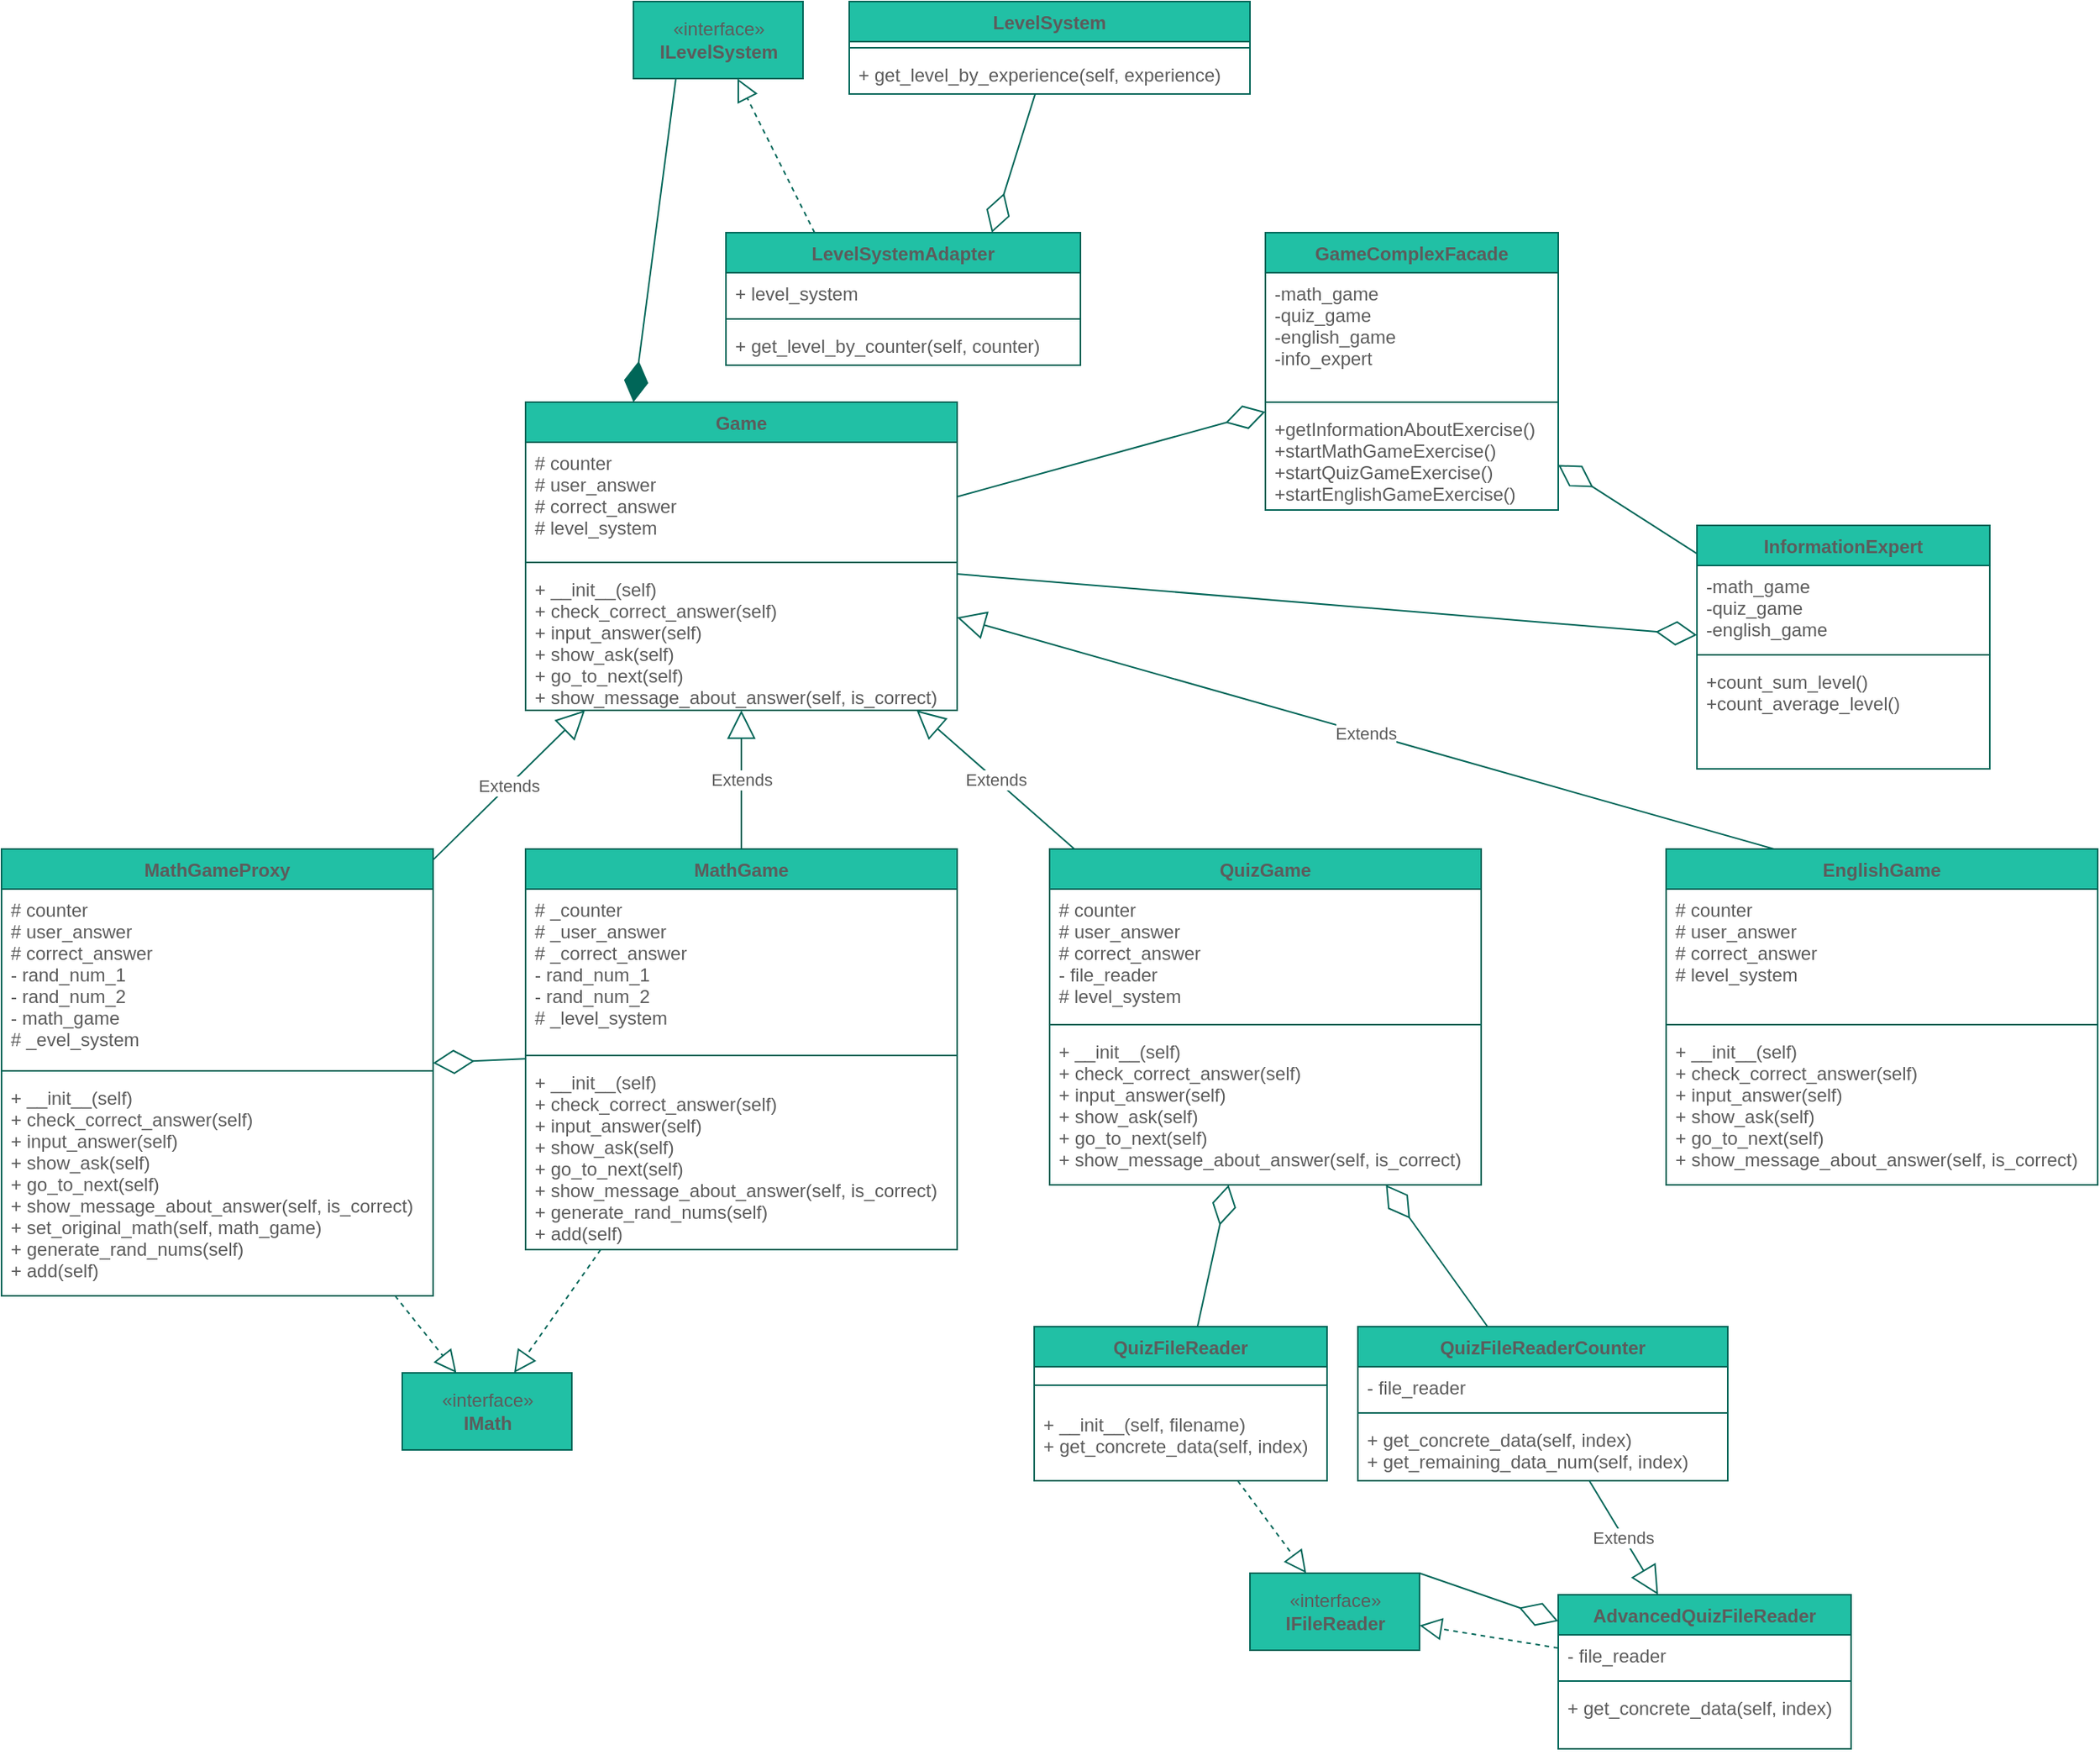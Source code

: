 <mxfile version="18.0.4" type="device"><diagram id="47L1khOK_J4-y1NFxD4O" name="Страница 1"><mxGraphModel dx="1597" dy="2167" grid="1" gridSize="10" guides="1" tooltips="1" connect="1" arrows="1" fold="1" page="1" pageScale="1" pageWidth="1654" pageHeight="1169" math="0" shadow="0"><root><mxCell id="0"/><mxCell id="1" parent="0"/><mxCell id="GJVrgp9cWyJkPdO_o0ju-1" value="«interface»&lt;br&gt;&lt;b&gt;IMath&lt;/b&gt;" style="html=1;fillColor=#21C0A5;strokeColor=#006658;fontColor=#5C5C5C;" parent="1" vertex="1"><mxGeometry x="300" y="780" width="110" height="50" as="geometry"/></mxCell><mxCell id="GJVrgp9cWyJkPdO_o0ju-2" value="«interface»&lt;br&gt;&lt;b&gt;IFileReader&lt;/b&gt;" style="html=1;fillColor=#21C0A5;strokeColor=#006658;fontColor=#5C5C5C;" parent="1" vertex="1"><mxGeometry x="850" y="910" width="110" height="50" as="geometry"/></mxCell><mxCell id="GJVrgp9cWyJkPdO_o0ju-3" value="QuizFileReader" style="swimlane;fontStyle=1;align=center;verticalAlign=top;childLayout=stackLayout;horizontal=1;startSize=26;horizontalStack=0;resizeParent=1;resizeParentMax=0;resizeLast=0;collapsible=1;marginBottom=0;fillColor=#21C0A5;strokeColor=#006658;fontColor=#5C5C5C;" parent="1" vertex="1"><mxGeometry x="710" y="750" width="190" height="100" as="geometry"/></mxCell><mxCell id="GJVrgp9cWyJkPdO_o0ju-5" value="" style="line;strokeWidth=1;fillColor=none;align=left;verticalAlign=middle;spacingTop=-1;spacingLeft=3;spacingRight=3;rotatable=0;labelPosition=right;points=[];portConstraint=eastwest;strokeColor=#006658;fontColor=#5C5C5C;" parent="GJVrgp9cWyJkPdO_o0ju-3" vertex="1"><mxGeometry y="26" width="190" height="24" as="geometry"/></mxCell><mxCell id="GJVrgp9cWyJkPdO_o0ju-6" value="+ __init__(self, filename)&#10;+ get_concrete_data(self, index)&#10;" style="text;strokeColor=none;fillColor=none;align=left;verticalAlign=top;spacingLeft=4;spacingRight=4;overflow=hidden;rotatable=0;points=[[0,0.5],[1,0.5]];portConstraint=eastwest;fontColor=#5C5C5C;" parent="GJVrgp9cWyJkPdO_o0ju-3" vertex="1"><mxGeometry y="50" width="190" height="50" as="geometry"/></mxCell><mxCell id="GJVrgp9cWyJkPdO_o0ju-7" value="" style="endArrow=block;dashed=1;endFill=0;endSize=12;html=1;rounded=0;strokeColor=#006658;fontColor=#5C5C5C;" parent="1" source="GJVrgp9cWyJkPdO_o0ju-3" target="GJVrgp9cWyJkPdO_o0ju-2" edge="1"><mxGeometry width="160" relative="1" as="geometry"><mxPoint x="450" y="330" as="sourcePoint"/><mxPoint x="610" y="330" as="targetPoint"/></mxGeometry></mxCell><mxCell id="GJVrgp9cWyJkPdO_o0ju-8" value="Game" style="swimlane;fontStyle=1;align=center;verticalAlign=top;childLayout=stackLayout;horizontal=1;startSize=26;horizontalStack=0;resizeParent=1;resizeParentMax=0;resizeLast=0;collapsible=1;marginBottom=0;fillColor=#21C0A5;strokeColor=#006658;fontColor=#5C5C5C;" parent="1" vertex="1"><mxGeometry x="380" y="150" width="280" height="200" as="geometry"/></mxCell><mxCell id="GJVrgp9cWyJkPdO_o0ju-9" value="# counter&#10;# user_answer&#10;# correct_answer&#10;# level_system" style="text;strokeColor=none;fillColor=none;align=left;verticalAlign=top;spacingLeft=4;spacingRight=4;overflow=hidden;rotatable=0;points=[[0,0.5],[1,0.5]];portConstraint=eastwest;fontColor=#5C5C5C;" parent="GJVrgp9cWyJkPdO_o0ju-8" vertex="1"><mxGeometry y="26" width="280" height="74" as="geometry"/></mxCell><mxCell id="GJVrgp9cWyJkPdO_o0ju-10" value="" style="line;strokeWidth=1;fillColor=none;align=left;verticalAlign=middle;spacingTop=-1;spacingLeft=3;spacingRight=3;rotatable=0;labelPosition=right;points=[];portConstraint=eastwest;strokeColor=#006658;fontColor=#5C5C5C;" parent="GJVrgp9cWyJkPdO_o0ju-8" vertex="1"><mxGeometry y="100" width="280" height="8" as="geometry"/></mxCell><mxCell id="GJVrgp9cWyJkPdO_o0ju-11" value="+ __init__(self)&#10;+ check_correct_answer(self)&#10;+ input_answer(self)&#10;+ show_ask(self)&#10;+ go_to_next(self)&#10;+ show_message_about_answer(self, is_correct)" style="text;strokeColor=none;fillColor=none;align=left;verticalAlign=top;spacingLeft=4;spacingRight=4;overflow=hidden;rotatable=0;points=[[0,0.5],[1,0.5]];portConstraint=eastwest;fontColor=#5C5C5C;" parent="GJVrgp9cWyJkPdO_o0ju-8" vertex="1"><mxGeometry y="108" width="280" height="92" as="geometry"/></mxCell><mxCell id="GJVrgp9cWyJkPdO_o0ju-12" value="MathGame" style="swimlane;fontStyle=1;align=center;verticalAlign=top;childLayout=stackLayout;horizontal=1;startSize=26;horizontalStack=0;resizeParent=1;resizeParentMax=0;resizeLast=0;collapsible=1;marginBottom=0;fillColor=#21C0A5;strokeColor=#006658;fontColor=#5C5C5C;" parent="1" vertex="1"><mxGeometry x="380" y="440" width="280" height="260" as="geometry"/></mxCell><mxCell id="GJVrgp9cWyJkPdO_o0ju-13" value="# _counter&#10;# _user_answer&#10;# _correct_answer&#10;- rand_num_1&#10;- rand_num_2&#10;# _level_system" style="text;strokeColor=none;fillColor=none;align=left;verticalAlign=top;spacingLeft=4;spacingRight=4;overflow=hidden;rotatable=0;points=[[0,0.5],[1,0.5]];portConstraint=eastwest;fontColor=#5C5C5C;" parent="GJVrgp9cWyJkPdO_o0ju-12" vertex="1"><mxGeometry y="26" width="280" height="104" as="geometry"/></mxCell><mxCell id="GJVrgp9cWyJkPdO_o0ju-14" value="" style="line;strokeWidth=1;fillColor=none;align=left;verticalAlign=middle;spacingTop=-1;spacingLeft=3;spacingRight=3;rotatable=0;labelPosition=right;points=[];portConstraint=eastwest;strokeColor=#006658;fontColor=#5C5C5C;" parent="GJVrgp9cWyJkPdO_o0ju-12" vertex="1"><mxGeometry y="130" width="280" height="8" as="geometry"/></mxCell><mxCell id="GJVrgp9cWyJkPdO_o0ju-15" value="+ __init__(self)&#10;+ check_correct_answer(self)&#10;+ input_answer(self)&#10;+ show_ask(self)&#10;+ go_to_next(self)&#10;+ show_message_about_answer(self, is_correct)&#10;+ generate_rand_nums(self)&#10;+ add(self)" style="text;strokeColor=none;fillColor=none;align=left;verticalAlign=top;spacingLeft=4;spacingRight=4;overflow=hidden;rotatable=0;points=[[0,0.5],[1,0.5]];portConstraint=eastwest;fontColor=#5C5C5C;" parent="GJVrgp9cWyJkPdO_o0ju-12" vertex="1"><mxGeometry y="138" width="280" height="122" as="geometry"/></mxCell><mxCell id="GJVrgp9cWyJkPdO_o0ju-16" value="MathGameProxy" style="swimlane;fontStyle=1;align=center;verticalAlign=top;childLayout=stackLayout;horizontal=1;startSize=26;horizontalStack=0;resizeParent=1;resizeParentMax=0;resizeLast=0;collapsible=1;marginBottom=0;fillColor=#21C0A5;strokeColor=#006658;fontColor=#5C5C5C;" parent="1" vertex="1"><mxGeometry x="40" y="440" width="280" height="290" as="geometry"/></mxCell><mxCell id="GJVrgp9cWyJkPdO_o0ju-17" value="# counter&#10;# user_answer&#10;# correct_answer&#10;- rand_num_1&#10;- rand_num_2&#10;- math_game&#10;# _evel_system" style="text;strokeColor=none;fillColor=none;align=left;verticalAlign=top;spacingLeft=4;spacingRight=4;overflow=hidden;rotatable=0;points=[[0,0.5],[1,0.5]];portConstraint=eastwest;fontColor=#5C5C5C;" parent="GJVrgp9cWyJkPdO_o0ju-16" vertex="1"><mxGeometry y="26" width="280" height="114" as="geometry"/></mxCell><mxCell id="GJVrgp9cWyJkPdO_o0ju-18" value="" style="line;strokeWidth=1;fillColor=none;align=left;verticalAlign=middle;spacingTop=-1;spacingLeft=3;spacingRight=3;rotatable=0;labelPosition=right;points=[];portConstraint=eastwest;strokeColor=#006658;fontColor=#5C5C5C;" parent="GJVrgp9cWyJkPdO_o0ju-16" vertex="1"><mxGeometry y="140" width="280" height="8" as="geometry"/></mxCell><mxCell id="GJVrgp9cWyJkPdO_o0ju-19" value="+ __init__(self)&#10;+ check_correct_answer(self)&#10;+ input_answer(self)&#10;+ show_ask(self)&#10;+ go_to_next(self)&#10;+ show_message_about_answer(self, is_correct)&#10;+ set_original_math(self, math_game)&#10;+ generate_rand_nums(self)&#10;+ add(self)" style="text;strokeColor=none;fillColor=none;align=left;verticalAlign=top;spacingLeft=4;spacingRight=4;overflow=hidden;rotatable=0;points=[[0,0.5],[1,0.5]];portConstraint=eastwest;fontColor=#5C5C5C;" parent="GJVrgp9cWyJkPdO_o0ju-16" vertex="1"><mxGeometry y="148" width="280" height="142" as="geometry"/></mxCell><mxCell id="GJVrgp9cWyJkPdO_o0ju-20" value="" style="endArrow=block;dashed=1;endFill=0;endSize=12;html=1;rounded=0;strokeColor=#006658;fontColor=#5C5C5C;" parent="1" source="GJVrgp9cWyJkPdO_o0ju-16" target="GJVrgp9cWyJkPdO_o0ju-1" edge="1"><mxGeometry width="160" relative="1" as="geometry"><mxPoint x="260" y="330" as="sourcePoint"/><mxPoint x="420" y="330" as="targetPoint"/></mxGeometry></mxCell><mxCell id="GJVrgp9cWyJkPdO_o0ju-21" value="" style="endArrow=block;dashed=1;endFill=0;endSize=12;html=1;rounded=0;strokeColor=#006658;fontColor=#5C5C5C;" parent="1" source="GJVrgp9cWyJkPdO_o0ju-12" target="GJVrgp9cWyJkPdO_o0ju-1" edge="1"><mxGeometry width="160" relative="1" as="geometry"><mxPoint x="260" y="330" as="sourcePoint"/><mxPoint x="420" y="330" as="targetPoint"/></mxGeometry></mxCell><mxCell id="GJVrgp9cWyJkPdO_o0ju-22" value="Extends" style="endArrow=block;endSize=16;endFill=0;html=1;rounded=0;strokeColor=#006658;fontColor=#5C5C5C;" parent="1" source="GJVrgp9cWyJkPdO_o0ju-12" target="GJVrgp9cWyJkPdO_o0ju-8" edge="1"><mxGeometry width="160" relative="1" as="geometry"><mxPoint x="260" y="330" as="sourcePoint"/><mxPoint x="420" y="330" as="targetPoint"/></mxGeometry></mxCell><mxCell id="GJVrgp9cWyJkPdO_o0ju-23" value="Extends" style="endArrow=block;endSize=16;endFill=0;html=1;rounded=0;strokeColor=#006658;fontColor=#5C5C5C;" parent="1" source="GJVrgp9cWyJkPdO_o0ju-16" target="GJVrgp9cWyJkPdO_o0ju-8" edge="1"><mxGeometry width="160" relative="1" as="geometry"><mxPoint x="436.721" y="420" as="sourcePoint"/><mxPoint x="478.033" y="330" as="targetPoint"/></mxGeometry></mxCell><mxCell id="GJVrgp9cWyJkPdO_o0ju-24" value="QuizGame" style="swimlane;fontStyle=1;align=center;verticalAlign=top;childLayout=stackLayout;horizontal=1;startSize=26;horizontalStack=0;resizeParent=1;resizeParentMax=0;resizeLast=0;collapsible=1;marginBottom=0;fillColor=#21C0A5;strokeColor=#006658;fontColor=#5C5C5C;" parent="1" vertex="1"><mxGeometry x="720" y="440" width="280" height="218" as="geometry"/></mxCell><mxCell id="GJVrgp9cWyJkPdO_o0ju-25" value="# counter&#10;# user_answer&#10;# correct_answer&#10;- file_reader&#10;# level_system" style="text;strokeColor=none;fillColor=none;align=left;verticalAlign=top;spacingLeft=4;spacingRight=4;overflow=hidden;rotatable=0;points=[[0,0.5],[1,0.5]];portConstraint=eastwest;fontColor=#5C5C5C;" parent="GJVrgp9cWyJkPdO_o0ju-24" vertex="1"><mxGeometry y="26" width="280" height="84" as="geometry"/></mxCell><mxCell id="GJVrgp9cWyJkPdO_o0ju-26" value="" style="line;strokeWidth=1;fillColor=none;align=left;verticalAlign=middle;spacingTop=-1;spacingLeft=3;spacingRight=3;rotatable=0;labelPosition=right;points=[];portConstraint=eastwest;strokeColor=#006658;fontColor=#5C5C5C;" parent="GJVrgp9cWyJkPdO_o0ju-24" vertex="1"><mxGeometry y="110" width="280" height="8" as="geometry"/></mxCell><mxCell id="GJVrgp9cWyJkPdO_o0ju-27" value="+ __init__(self)&#10;+ check_correct_answer(self)&#10;+ input_answer(self)&#10;+ show_ask(self)&#10;+ go_to_next(self)&#10;+ show_message_about_answer(self, is_correct)" style="text;strokeColor=none;fillColor=none;align=left;verticalAlign=top;spacingLeft=4;spacingRight=4;overflow=hidden;rotatable=0;points=[[0,0.5],[1,0.5]];portConstraint=eastwest;fontColor=#5C5C5C;" parent="GJVrgp9cWyJkPdO_o0ju-24" vertex="1"><mxGeometry y="118" width="280" height="100" as="geometry"/></mxCell><mxCell id="GJVrgp9cWyJkPdO_o0ju-30" value="Extends" style="endArrow=block;endSize=16;endFill=0;html=1;rounded=0;strokeColor=#006658;fontColor=#5C5C5C;" parent="1" source="GJVrgp9cWyJkPdO_o0ju-24" target="GJVrgp9cWyJkPdO_o0ju-8" edge="1"><mxGeometry width="160" relative="1" as="geometry"><mxPoint x="470" y="330" as="sourcePoint"/><mxPoint x="630" y="330" as="targetPoint"/></mxGeometry></mxCell><mxCell id="GJVrgp9cWyJkPdO_o0ju-33" value="" style="endArrow=diamondThin;endFill=0;endSize=24;html=1;rounded=0;strokeColor=#006658;fontColor=#5C5C5C;" parent="1" source="GJVrgp9cWyJkPdO_o0ju-3" target="GJVrgp9cWyJkPdO_o0ju-24" edge="1"><mxGeometry width="160" relative="1" as="geometry"><mxPoint x="890" y="410" as="sourcePoint"/><mxPoint x="820" y="420" as="targetPoint"/></mxGeometry></mxCell><mxCell id="GJVrgp9cWyJkPdO_o0ju-34" value="" style="endArrow=diamondThin;endFill=0;endSize=24;html=1;rounded=0;strokeColor=#006658;fontColor=#5C5C5C;" parent="1" source="GJVrgp9cWyJkPdO_o0ju-12" target="GJVrgp9cWyJkPdO_o0ju-16" edge="1"><mxGeometry width="160" relative="1" as="geometry"><mxPoint x="340" y="530" as="sourcePoint"/><mxPoint x="630" y="330" as="targetPoint"/></mxGeometry></mxCell><mxCell id="GWWvxR5-vKfS2fIz4KUK-1" value="«interface»&lt;br&gt;&lt;b&gt;ILevelSystem&lt;br&gt;&lt;/b&gt;" style="html=1;fillColor=#21C0A5;strokeColor=#006658;fontColor=#5C5C5C;" parent="1" vertex="1"><mxGeometry x="450" y="-110" width="110" height="50" as="geometry"/></mxCell><mxCell id="GWWvxR5-vKfS2fIz4KUK-9" value="" style="endArrow=block;dashed=1;endFill=0;endSize=12;html=1;rounded=0;exitX=0.25;exitY=0;exitDx=0;exitDy=0;strokeColor=#006658;fontColor=#5C5C5C;" parent="1" source="ld3QfRe9ozLoB7Dyn18O-8" target="GWWvxR5-vKfS2fIz4KUK-1" edge="1"><mxGeometry width="160" relative="1" as="geometry"><mxPoint x="617.5" y="30" as="sourcePoint"/><mxPoint x="235" y="-50" as="targetPoint"/></mxGeometry></mxCell><mxCell id="GWWvxR5-vKfS2fIz4KUK-10" value="LevelSystem" style="swimlane;fontStyle=1;align=center;verticalAlign=top;childLayout=stackLayout;horizontal=1;startSize=26;horizontalStack=0;resizeParent=1;resizeParentMax=0;resizeLast=0;collapsible=1;marginBottom=0;fillColor=#21C0A5;strokeColor=#006658;fontColor=#5C5C5C;" parent="1" vertex="1"><mxGeometry x="590" y="-110" width="260" height="60" as="geometry"/></mxCell><mxCell id="GWWvxR5-vKfS2fIz4KUK-12" value="" style="line;strokeWidth=1;fillColor=none;align=left;verticalAlign=middle;spacingTop=-1;spacingLeft=3;spacingRight=3;rotatable=0;labelPosition=right;points=[];portConstraint=eastwest;strokeColor=#006658;fontColor=#5C5C5C;" parent="GWWvxR5-vKfS2fIz4KUK-10" vertex="1"><mxGeometry y="26" width="260" height="8" as="geometry"/></mxCell><mxCell id="GWWvxR5-vKfS2fIz4KUK-13" value="+ get_level_by_experience(self, experience)" style="text;strokeColor=none;fillColor=none;align=left;verticalAlign=top;spacingLeft=4;spacingRight=4;overflow=hidden;rotatable=0;points=[[0,0.5],[1,0.5]];portConstraint=eastwest;fontColor=#5C5C5C;" parent="GWWvxR5-vKfS2fIz4KUK-10" vertex="1"><mxGeometry y="34" width="260" height="26" as="geometry"/></mxCell><mxCell id="GWWvxR5-vKfS2fIz4KUK-15" value="" style="endArrow=diamondThin;endFill=0;endSize=24;html=1;rounded=0;entryX=0.75;entryY=0;entryDx=0;entryDy=0;strokeColor=#006658;fontColor=#5C5C5C;" parent="1" source="GWWvxR5-vKfS2fIz4KUK-10" target="ld3QfRe9ozLoB7Dyn18O-8" edge="1"><mxGeometry width="160" relative="1" as="geometry"><mxPoint x="675" y="177.077" as="sourcePoint"/><mxPoint x="752.5" y="30" as="targetPoint"/></mxGeometry></mxCell><mxCell id="GWWvxR5-vKfS2fIz4KUK-22" value="AdvancedQuizFileReader" style="swimlane;fontStyle=1;align=center;verticalAlign=top;childLayout=stackLayout;horizontal=1;startSize=26;horizontalStack=0;resizeParent=1;resizeParentMax=0;resizeLast=0;collapsible=1;marginBottom=0;fillColor=#21C0A5;strokeColor=#006658;fontColor=#5C5C5C;" parent="1" vertex="1"><mxGeometry x="1050" y="924" width="190" height="100" as="geometry"/></mxCell><mxCell id="GWWvxR5-vKfS2fIz4KUK-23" value="- file_reader" style="text;strokeColor=none;fillColor=none;align=left;verticalAlign=top;spacingLeft=4;spacingRight=4;overflow=hidden;rotatable=0;points=[[0,0.5],[1,0.5]];portConstraint=eastwest;fontColor=#5C5C5C;" parent="GWWvxR5-vKfS2fIz4KUK-22" vertex="1"><mxGeometry y="26" width="190" height="26" as="geometry"/></mxCell><mxCell id="GWWvxR5-vKfS2fIz4KUK-24" value="" style="line;strokeWidth=1;fillColor=none;align=left;verticalAlign=middle;spacingTop=-1;spacingLeft=3;spacingRight=3;rotatable=0;labelPosition=right;points=[];portConstraint=eastwest;strokeColor=#006658;fontColor=#5C5C5C;" parent="GWWvxR5-vKfS2fIz4KUK-22" vertex="1"><mxGeometry y="52" width="190" height="8" as="geometry"/></mxCell><mxCell id="GWWvxR5-vKfS2fIz4KUK-25" value="+ get_concrete_data(self, index)" style="text;strokeColor=none;fillColor=none;align=left;verticalAlign=top;spacingLeft=4;spacingRight=4;overflow=hidden;rotatable=0;points=[[0,0.5],[1,0.5]];portConstraint=eastwest;fontColor=#5C5C5C;" parent="GWWvxR5-vKfS2fIz4KUK-22" vertex="1"><mxGeometry y="60" width="190" height="40" as="geometry"/></mxCell><mxCell id="GWWvxR5-vKfS2fIz4KUK-26" value="" style="endArrow=block;dashed=1;endFill=0;endSize=12;html=1;rounded=0;strokeColor=#006658;fontColor=#5C5C5C;" parent="1" source="GWWvxR5-vKfS2fIz4KUK-22" target="GJVrgp9cWyJkPdO_o0ju-2" edge="1"><mxGeometry width="160" relative="1" as="geometry"><mxPoint x="810" y="290" as="sourcePoint"/><mxPoint x="810" y="240" as="targetPoint"/></mxGeometry></mxCell><mxCell id="GWWvxR5-vKfS2fIz4KUK-27" value="" style="endArrow=diamondThin;endFill=0;endSize=24;html=1;rounded=0;exitX=1;exitY=0;exitDx=0;exitDy=0;strokeColor=#006658;fontColor=#5C5C5C;" parent="1" source="GJVrgp9cWyJkPdO_o0ju-2" target="GWWvxR5-vKfS2fIz4KUK-22" edge="1"><mxGeometry width="160" relative="1" as="geometry"><mxPoint x="1120" y="190" as="sourcePoint"/><mxPoint x="1040" y="230" as="targetPoint"/></mxGeometry></mxCell><mxCell id="GWWvxR5-vKfS2fIz4KUK-28" value="QuizFileReaderCounter" style="swimlane;fontStyle=1;align=center;verticalAlign=top;childLayout=stackLayout;horizontal=1;startSize=26;horizontalStack=0;resizeParent=1;resizeParentMax=0;resizeLast=0;collapsible=1;marginBottom=0;fillColor=#21C0A5;strokeColor=#006658;fontColor=#5C5C5C;" parent="1" vertex="1"><mxGeometry x="920" y="750" width="240" height="100" as="geometry"/></mxCell><mxCell id="GWWvxR5-vKfS2fIz4KUK-29" value="- file_reader" style="text;strokeColor=none;fillColor=none;align=left;verticalAlign=top;spacingLeft=4;spacingRight=4;overflow=hidden;rotatable=0;points=[[0,0.5],[1,0.5]];portConstraint=eastwest;fontColor=#5C5C5C;" parent="GWWvxR5-vKfS2fIz4KUK-28" vertex="1"><mxGeometry y="26" width="240" height="26" as="geometry"/></mxCell><mxCell id="GWWvxR5-vKfS2fIz4KUK-30" value="" style="line;strokeWidth=1;fillColor=none;align=left;verticalAlign=middle;spacingTop=-1;spacingLeft=3;spacingRight=3;rotatable=0;labelPosition=right;points=[];portConstraint=eastwest;strokeColor=#006658;fontColor=#5C5C5C;" parent="GWWvxR5-vKfS2fIz4KUK-28" vertex="1"><mxGeometry y="52" width="240" height="8" as="geometry"/></mxCell><mxCell id="GWWvxR5-vKfS2fIz4KUK-31" value="+ get_concrete_data(self, index)&#10;+ get_remaining_data_num(self, index)" style="text;strokeColor=none;fillColor=none;align=left;verticalAlign=top;spacingLeft=4;spacingRight=4;overflow=hidden;rotatable=0;points=[[0,0.5],[1,0.5]];portConstraint=eastwest;fontColor=#5C5C5C;" parent="GWWvxR5-vKfS2fIz4KUK-28" vertex="1"><mxGeometry y="60" width="240" height="40" as="geometry"/></mxCell><mxCell id="FPQztJp6y0ThQCiuHqUh-1" value="" style="endArrow=diamondThin;endFill=0;endSize=24;html=1;rounded=0;strokeColor=#006658;fontColor=#5C5C5C;" parent="1" source="GWWvxR5-vKfS2fIz4KUK-28" target="GJVrgp9cWyJkPdO_o0ju-24" edge="1"><mxGeometry width="160" relative="1" as="geometry"><mxPoint x="760" y="440" as="sourcePoint"/><mxPoint x="1070" y="600" as="targetPoint"/></mxGeometry></mxCell><mxCell id="FPQztJp6y0ThQCiuHqUh-3" value="Extends" style="endArrow=block;endSize=16;endFill=0;html=1;rounded=0;strokeColor=#006658;fontColor=#5C5C5C;" parent="1" source="GWWvxR5-vKfS2fIz4KUK-28" target="GWWvxR5-vKfS2fIz4KUK-22" edge="1"><mxGeometry width="160" relative="1" as="geometry"><mxPoint x="753.529" y="450" as="sourcePoint"/><mxPoint x="635.882" y="350" as="targetPoint"/></mxGeometry></mxCell><mxCell id="ld3QfRe9ozLoB7Dyn18O-3" value="" style="endArrow=diamondThin;endFill=1;endSize=24;html=1;rounded=0;entryX=0.25;entryY=0;entryDx=0;entryDy=0;exitX=0.25;exitY=1;exitDx=0;exitDy=0;strokeColor=#006658;fontColor=#5C5C5C;" parent="1" source="GWWvxR5-vKfS2fIz4KUK-1" target="GJVrgp9cWyJkPdO_o0ju-8" edge="1"><mxGeometry width="160" relative="1" as="geometry"><mxPoint x="450" y="-60" as="sourcePoint"/><mxPoint x="820" y="-10" as="targetPoint"/></mxGeometry></mxCell><mxCell id="ld3QfRe9ozLoB7Dyn18O-8" value="LevelSystemAdapter" style="swimlane;fontStyle=1;align=center;verticalAlign=top;childLayout=stackLayout;horizontal=1;startSize=26;horizontalStack=0;resizeParent=1;resizeParentMax=0;resizeLast=0;collapsible=1;marginBottom=0;fillColor=#21C0A5;strokeColor=#006658;fontColor=#5C5C5C;" parent="1" vertex="1"><mxGeometry x="510" y="40" width="230" height="86" as="geometry"/></mxCell><mxCell id="ld3QfRe9ozLoB7Dyn18O-9" value="+ level_system" style="text;strokeColor=none;fillColor=none;align=left;verticalAlign=top;spacingLeft=4;spacingRight=4;overflow=hidden;rotatable=0;points=[[0,0.5],[1,0.5]];portConstraint=eastwest;fontColor=#5C5C5C;" parent="ld3QfRe9ozLoB7Dyn18O-8" vertex="1"><mxGeometry y="26" width="230" height="26" as="geometry"/></mxCell><mxCell id="ld3QfRe9ozLoB7Dyn18O-10" value="" style="line;strokeWidth=1;fillColor=none;align=left;verticalAlign=middle;spacingTop=-1;spacingLeft=3;spacingRight=3;rotatable=0;labelPosition=right;points=[];portConstraint=eastwest;strokeColor=#006658;fontColor=#5C5C5C;" parent="ld3QfRe9ozLoB7Dyn18O-8" vertex="1"><mxGeometry y="52" width="230" height="8" as="geometry"/></mxCell><mxCell id="ld3QfRe9ozLoB7Dyn18O-11" value="+ get_level_by_counter(self, counter)" style="text;strokeColor=none;fillColor=none;align=left;verticalAlign=top;spacingLeft=4;spacingRight=4;overflow=hidden;rotatable=0;points=[[0,0.5],[1,0.5]];portConstraint=eastwest;fontColor=#5C5C5C;" parent="ld3QfRe9ozLoB7Dyn18O-8" vertex="1"><mxGeometry y="60" width="230" height="26" as="geometry"/></mxCell><mxCell id="spKY0yfxIEkexVeLF7e9-422" value="EnglishGame" style="swimlane;fontStyle=1;align=center;verticalAlign=top;childLayout=stackLayout;horizontal=1;startSize=26;horizontalStack=0;resizeParent=1;resizeParentMax=0;resizeLast=0;collapsible=1;marginBottom=0;fillColor=#21C0A5;strokeColor=#006658;fontColor=#5C5C5C;" parent="1" vertex="1"><mxGeometry x="1120" y="440" width="280" height="218" as="geometry"/></mxCell><mxCell id="spKY0yfxIEkexVeLF7e9-423" value="# counter&#10;# user_answer&#10;# correct_answer&#10;# level_system" style="text;strokeColor=none;fillColor=none;align=left;verticalAlign=top;spacingLeft=4;spacingRight=4;overflow=hidden;rotatable=0;points=[[0,0.5],[1,0.5]];portConstraint=eastwest;fontColor=#5C5C5C;" parent="spKY0yfxIEkexVeLF7e9-422" vertex="1"><mxGeometry y="26" width="280" height="84" as="geometry"/></mxCell><mxCell id="spKY0yfxIEkexVeLF7e9-424" value="" style="line;strokeWidth=1;fillColor=none;align=left;verticalAlign=middle;spacingTop=-1;spacingLeft=3;spacingRight=3;rotatable=0;labelPosition=right;points=[];portConstraint=eastwest;strokeColor=#006658;fontColor=#5C5C5C;" parent="spKY0yfxIEkexVeLF7e9-422" vertex="1"><mxGeometry y="110" width="280" height="8" as="geometry"/></mxCell><mxCell id="spKY0yfxIEkexVeLF7e9-425" value="+ __init__(self)&#10;+ check_correct_answer(self)&#10;+ input_answer(self)&#10;+ show_ask(self)&#10;+ go_to_next(self)&#10;+ show_message_about_answer(self, is_correct)" style="text;strokeColor=none;fillColor=none;align=left;verticalAlign=top;spacingLeft=4;spacingRight=4;overflow=hidden;rotatable=0;points=[[0,0.5],[1,0.5]];portConstraint=eastwest;fontColor=#5C5C5C;" parent="spKY0yfxIEkexVeLF7e9-422" vertex="1"><mxGeometry y="118" width="280" height="100" as="geometry"/></mxCell><mxCell id="spKY0yfxIEkexVeLF7e9-426" value="Extends" style="endArrow=block;endSize=16;endFill=0;html=1;rounded=0;exitX=0.25;exitY=0;exitDx=0;exitDy=0;strokeColor=#006658;fontColor=#5C5C5C;" parent="1" source="spKY0yfxIEkexVeLF7e9-422" target="GJVrgp9cWyJkPdO_o0ju-8" edge="1"><mxGeometry width="160" relative="1" as="geometry"><mxPoint x="746.054" y="450" as="sourcePoint"/><mxPoint x="643.712" y="360" as="targetPoint"/><Array as="points"/></mxGeometry></mxCell><mxCell id="spKY0yfxIEkexVeLF7e9-469" value="GameComplexFacade" style="swimlane;fontStyle=1;align=center;verticalAlign=top;childLayout=stackLayout;horizontal=1;startSize=26;horizontalStack=0;resizeParent=1;resizeParentMax=0;resizeLast=0;collapsible=1;marginBottom=0;fillColor=#21C0A5;strokeColor=#006658;fontColor=#5C5C5C;" parent="1" vertex="1"><mxGeometry x="860" y="40" width="190" height="180" as="geometry"/></mxCell><mxCell id="spKY0yfxIEkexVeLF7e9-470" value="-math_game&#10;-quiz_game&#10;-english_game&#10;-info_expert" style="text;strokeColor=none;fillColor=none;align=left;verticalAlign=top;spacingLeft=4;spacingRight=4;overflow=hidden;rotatable=0;points=[[0,0.5],[1,0.5]];portConstraint=eastwest;fontColor=#5C5C5C;" parent="spKY0yfxIEkexVeLF7e9-469" vertex="1"><mxGeometry y="26" width="190" height="80" as="geometry"/></mxCell><mxCell id="spKY0yfxIEkexVeLF7e9-471" value="" style="line;strokeWidth=1;fillColor=none;align=left;verticalAlign=middle;spacingTop=-1;spacingLeft=3;spacingRight=3;rotatable=0;labelPosition=right;points=[];portConstraint=eastwest;strokeColor=#006658;fontColor=#5C5C5C;" parent="spKY0yfxIEkexVeLF7e9-469" vertex="1"><mxGeometry y="106" width="190" height="8" as="geometry"/></mxCell><mxCell id="spKY0yfxIEkexVeLF7e9-472" value="+getInformationAboutExercise()&#10;+startMathGameExercise()&#10;+startQuizGameExercise()&#10;+startEnglishGameExercise()" style="text;strokeColor=none;fillColor=none;align=left;verticalAlign=top;spacingLeft=4;spacingRight=4;overflow=hidden;rotatable=0;points=[[0,0.5],[1,0.5]];portConstraint=eastwest;fontColor=#5C5C5C;" parent="spKY0yfxIEkexVeLF7e9-469" vertex="1"><mxGeometry y="114" width="190" height="66" as="geometry"/></mxCell><mxCell id="spKY0yfxIEkexVeLF7e9-473" value="" style="endArrow=diamondThin;endFill=0;endSize=24;html=1;rounded=0;strokeColor=#006658;fontColor=#5C5C5C;" parent="1" source="GJVrgp9cWyJkPdO_o0ju-8" target="spKY0yfxIEkexVeLF7e9-469" edge="1"><mxGeometry width="160" relative="1" as="geometry"><mxPoint x="890" y="140" as="sourcePoint"/><mxPoint x="1050" y="140" as="targetPoint"/></mxGeometry></mxCell><mxCell id="-lM4ACut-ZRZzYosyZcE-1" value="InformationExpert" style="swimlane;fontStyle=1;align=center;verticalAlign=top;childLayout=stackLayout;horizontal=1;startSize=26;horizontalStack=0;resizeParent=1;resizeParentMax=0;resizeLast=0;collapsible=1;marginBottom=0;fillColor=#21C0A5;strokeColor=#006658;fontColor=#5C5C5C;" vertex="1" parent="1"><mxGeometry x="1140" y="230" width="190" height="158" as="geometry"/></mxCell><mxCell id="-lM4ACut-ZRZzYosyZcE-2" value="-math_game&#10;-quiz_game&#10;-english_game" style="text;strokeColor=none;fillColor=none;align=left;verticalAlign=top;spacingLeft=4;spacingRight=4;overflow=hidden;rotatable=0;points=[[0,0.5],[1,0.5]];portConstraint=eastwest;fontColor=#5C5C5C;" vertex="1" parent="-lM4ACut-ZRZzYosyZcE-1"><mxGeometry y="26" width="190" height="54" as="geometry"/></mxCell><mxCell id="-lM4ACut-ZRZzYosyZcE-3" value="" style="line;strokeWidth=1;fillColor=none;align=left;verticalAlign=middle;spacingTop=-1;spacingLeft=3;spacingRight=3;rotatable=0;labelPosition=right;points=[];portConstraint=eastwest;strokeColor=#006658;fontColor=#5C5C5C;" vertex="1" parent="-lM4ACut-ZRZzYosyZcE-1"><mxGeometry y="80" width="190" height="8" as="geometry"/></mxCell><mxCell id="-lM4ACut-ZRZzYosyZcE-4" value="+count_sum_level()&#10;+count_average_level()" style="text;strokeColor=none;fillColor=none;align=left;verticalAlign=top;spacingLeft=4;spacingRight=4;overflow=hidden;rotatable=0;points=[[0,0.5],[1,0.5]];portConstraint=eastwest;fontColor=#5C5C5C;" vertex="1" parent="-lM4ACut-ZRZzYosyZcE-1"><mxGeometry y="88" width="190" height="70" as="geometry"/></mxCell><mxCell id="-lM4ACut-ZRZzYosyZcE-5" value="" style="endArrow=diamondThin;endFill=0;endSize=24;html=1;rounded=0;strokeColor=#006658;fontColor=#5C5C5C;" edge="1" parent="1" source="GJVrgp9cWyJkPdO_o0ju-8" target="-lM4ACut-ZRZzYosyZcE-1"><mxGeometry width="160" relative="1" as="geometry"><mxPoint x="670" y="217.839" as="sourcePoint"/><mxPoint x="870" y="157.609" as="targetPoint"/></mxGeometry></mxCell><mxCell id="-lM4ACut-ZRZzYosyZcE-6" value="" style="endArrow=diamondThin;endFill=0;endSize=24;html=1;rounded=0;strokeColor=#006658;fontColor=#5C5C5C;" edge="1" parent="1" source="-lM4ACut-ZRZzYosyZcE-1" target="spKY0yfxIEkexVeLF7e9-469"><mxGeometry width="160" relative="1" as="geometry"><mxPoint x="670" y="217.195" as="sourcePoint"/><mxPoint x="870" y="156.046" as="targetPoint"/></mxGeometry></mxCell></root></mxGraphModel></diagram></mxfile>